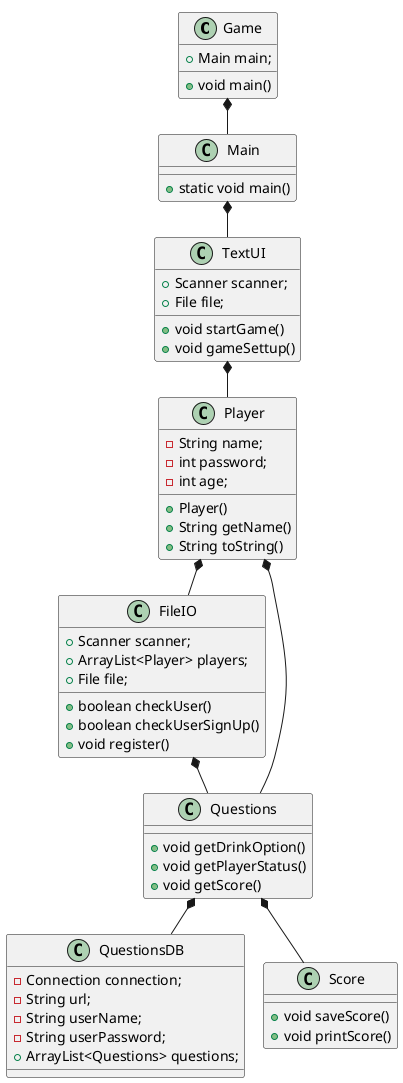 @startuml
!pragma layout smetana
class Game
class Main
class FileIO
class TextUI
class Player
class Questions
class QuestionsDB
class Score

Game *-- Main
Main *-- TextUI
TextUI *-- Player
Player *-- Questions
Questions *-- QuestionsDB
Player *-- FileIO
FileIO *-- Questions
Questions *-- Score


Game : + Main main;
Game : + void main()

Main : + static void main()

TextUI : + Scanner scanner;
TextUI : + File file;
TextUI : + void startGame()
TextUI : + void gameSettup()

QuestionsDB : - Connection connection;
QuestionsDB : - String url;
QuestionsDB : - String userName;
QuestionsDB : - String userPassword;
QuestionsDB : + ArrayList<Questions> questions;

Player : - String name;
Player : - int password;
Player : - int age;
Player : + Player()
Player : + String getName()
Player : + String toString()

FileIO : + Scanner scanner;
FileIO : + ArrayList<Player> players;
FileIO : + File file;
FileIO : + boolean checkUser()
FileIO : + boolean checkUserSignUp()
FileIO : + void register()

Questions : + void getDrinkOption()
Questions : + void getPlayerStatus()
Questions : + void getScore()

Score : + void saveScore()
Score : + void printScore()


@enduml